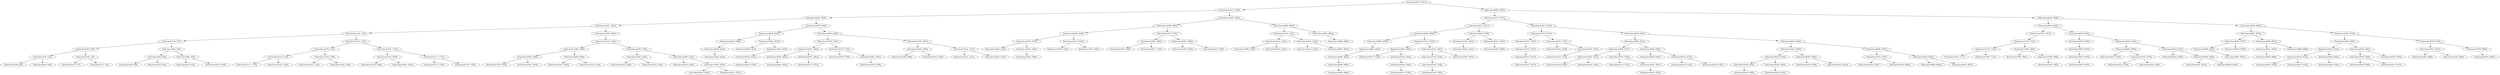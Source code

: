 digraph G{
115016870 [label="Node{data=[4971, 4971]}"]
115016870 -> 150172894
150172894 [label="Node{data=[3227, 3233]}"]
150172894 -> 1114182596
1114182596 [label="Node{data=[2623, 2623]}"]
1114182596 -> 465213538
465213538 [label="Node{data=[1821, 1821]}"]
465213538 -> 1159348615
1159348615 [label="Node{data=[1134, 1168]}"]
1159348615 -> 1448904830
1448904830 [label="Node{data=[755, 767]}"]
1448904830 -> 1545688642
1545688642 [label="Node{data=[647, 659]}"]
1545688642 -> 320318508
320318508 [label="Node{data=[578, 578]}"]
320318508 -> 68600240
68600240 [label="Node{data=[538, 544]}"]
320318508 -> 909878836
909878836 [label="Node{data=[640, 640]}"]
1545688642 -> 1627289079
1627289079 [label="Node{data=[708, 724]}"]
1627289079 -> 1311163144
1311163144 [label="Node{data=[671, 671]}"]
1627289079 -> 2089779261
2089779261 [label="Node{data=[727, 747]}"]
1448904830 -> 393118622
393118622 [label="Node{data=[929, 929]}"]
393118622 -> 78384457
78384457 [label="Node{data=[845, 845]}"]
78384457 -> 2087366743
2087366743 [label="Node{data=[820, 820]}"]
78384457 -> 2095335823
2095335823 [label="Node{data=[873, 892]}"]
393118622 -> 527783934
527783934 [label="Node{data=[982, 993]}"]
527783934 -> 2077742876
2077742876 [label="Node{data=[933, 933]}"]
527783934 -> 1385576505
1385576505 [label="Node{data=[1019, 1035]}"]
1159348615 -> 216054741
216054741 [label="Node{data=[1515, 1515]}"]
216054741 -> 966776592
966776592 [label="Node{data=[1258, 1291]}"]
966776592 -> 2083887112
2083887112 [label="Node{data=[1214, 1214]}"]
2083887112 -> 520171591
520171591 [label="Node{data=[1171, 1187]}"]
2083887112 -> 372645473
372645473 [label="Node{data=[1224, 1224]}"]
966776592 -> 1364618464
1364618464 [label="Node{data=[1338, 1350]}"]
1364618464 -> 24333082
24333082 [label="Node{data=[1323, 1323]}"]
1364618464 -> 401002619
401002619 [label="Node{data=[1459, 1459]}"]
216054741 -> 830804464
830804464 [label="Node{data=[1676, 1710]}"]
830804464 -> 1398164044
1398164044 [label="Node{data=[1595, 1595]}"]
1398164044 -> 1214701735
1214701735 [label="Node{data=[1585, 1589]}"]
1398164044 -> 1772262616
1772262616 [label="Node{data=[1624, 1650]}"]
830804464 -> 1890648717
1890648717 [label="Node{data=[1777, 1777]}"]
1890648717 -> 299115261
299115261 [label="Node{data=[1715, 1745]}"]
1890648717 -> 1850252216
1850252216 [label="Node{data=[1785, 1785]}"]
465213538 -> 322033405
322033405 [label="Node{data=[2596, 2600]}"]
322033405 -> 1802242940
1802242940 [label="Node{data=[2154, 2166]}"]
1802242940 -> 1528762150
1528762150 [label="Node{data=[1986, 1999]}"]
1528762150 -> 1897978534
1897978534 [label="Node{data=[1893, 1893]}"]
1897978534 -> 1824222273
1824222273 [label="Node{data=[1878, 1878]}"]
1897978534 -> 1736949057
1736949057 [label="Node{data=[1943, 1943]}"]
1528762150 -> 1153624232
1153624232 [label="Node{data=[2068, 2068]}"]
1153624232 -> 859897724
859897724 [label="Node{data=[2027, 2030]}"]
1153624232 -> 70140977
70140977 [label="Node{data=[2110, 2130]}"]
1802242940 -> 1578732608
1578732608 [label="Node{data=[2399, 2399]}"]
1578732608 -> 231585923
231585923 [label="Node{data=[2263, 2263]}"]
231585923 -> 960630105
960630105 [label="Node{data=[2245, 2245]}"]
231585923 -> 1337710988
1337710988 [label="Node{data=[2374, 2374]}"]
1578732608 -> 1574053815
1574053815 [label="Node{data=[2460, 2512]}"]
1574053815 -> 1027310894
1027310894 [label="Node{data=[2436, 2436]}"]
1574053815 -> 347766549
347766549 [label="Node{data=[2549, 2549]}"]
347766549 -> 89961399
89961399 [label="Node{data=[2544, 2544]}"]
347766549 -> 1233113908
1233113908 [label="Node{data=[2551, 2551]}"]
1114182596 -> 671890880
671890880 [label="Node{data=[2658, 2658]}"]
671890880 -> 1871293699
1871293699 [label="Node{data=[2628, 2628]}"]
1871293699 -> 254310990
254310990 [label="Node{data=[2628, 2628]}"]
254310990 -> 947519212
947519212 [label="Node{data=[2628, 2628]}"]
947519212 -> 1909597726
1909597726 [label="Node{data=[2628, 2628]}"]
1871293699 -> 1402043538
1402043538 [label="Node{data=[2628, 2628]}"]
1402043538 -> 531076772
531076772 [label="Node{data=[2653, 2653]}"]
1402043538 -> 1759413538
1759413538 [label="Node{data=[2653, 2653]}"]
1759413538 -> 148679921
148679921 [label="Node{data=[2653, 2653]}"]
148679921 -> 1357984916
1357984916 [label="Node{data=[2653, 2653]}"]
671890880 -> 1942002328
1942002328 [label="Node{data=[2955, 2966]}"]
1942002328 -> 1865152087
1865152087 [label="Node{data=[2726, 2726]}"]
1865152087 -> 41772135
41772135 [label="Node{data=[2670, 2685]}"]
41772135 -> 1542567208
1542567208 [label="Node{data=[2664, 2664]}"]
1542567208 -> 747827348
747827348 [label="Node{data=[2664, 2664]}"]
41772135 -> 473637407
473637407 [label="Node{data=[2691, 2691]}"]
473637407 -> 1963729827
1963729827 [label="Node{data=[2721, 2721]}"]
1865152087 -> 595755231
595755231 [label="Node{data=[2758, 2776]}"]
595755231 -> 405787243
405787243 [label="Node{data=[2750, 2750]}"]
595755231 -> 1572937899
1572937899 [label="Node{data=[2901, 2901]}"]
1572937899 -> 1237586315
1237586315 [label="Node{data=[2785, 2785]}"]
1942002328 -> 2130179092
2130179092 [label="Node{data=[3078, 3091]}"]
2130179092 -> 405654827
405654827 [label="Node{data=[3050, 3050]}"]
405654827 -> 1279095549
1279095549 [label="Node{data=[2999, 2999]}"]
405654827 -> 631007928
631007928 [label="Node{data=[3052, 3052]}"]
2130179092 -> 1678404939
1678404939 [label="Node{data=[3142, 3171]}"]
1678404939 -> 305700980
305700980 [label="Node{data=[3131, 3131]}"]
1678404939 -> 901087828
901087828 [label="Node{data=[3203, 3203]}"]
150172894 -> 1941633008
1941633008 [label="Node{data=[3952, 3965]}"]
1941633008 -> 1148038393
1148038393 [label="Node{data=[3588, 3588]}"]
1148038393 -> 318869248
318869248 [label="Node{data=[3464, 3464]}"]
318869248 -> 180295702
180295702 [label="Node{data=[3324, 3325]}"]
180295702 -> 773749702
773749702 [label="Node{data=[3264, 3264]}"]
180295702 -> 129831064
129831064 [label="Node{data=[3402, 3405]}"]
129831064 -> 408680160
408680160 [label="Node{data=[3360, 3360]}"]
318869248 -> 1784029781
1784029781 [label="Node{data=[3510, 3543]}"]
1784029781 -> 927704210
927704210 [label="Node{data=[3500, 3500]}"]
1784029781 -> 1478318899
1478318899 [label="Node{data=[3567, 3567]}"]
1148038393 -> 523655718
523655718 [label="Node{data=[3755, 3755]}"]
523655718 -> 1151964959
1151964959 [label="Node{data=[3685, 3685]}"]
1151964959 -> 774689836
774689836 [label="Node{data=[3590, 3636]}"]
1151964959 -> 484103705
484103705 [label="Node{data=[3697, 3716]}"]
523655718 -> 831543502
831543502 [label="Node{data=[3890, 3890]}"]
831543502 -> 956903564
956903564 [label="Node{data=[3799, 3835]}"]
831543502 -> 1909198389
1909198389 [label="Node{data=[3912, 3929]}"]
1941633008 -> 996963339
996963339 [label="Node{data=[4800, 4800]}"]
996963339 -> 134815104
134815104 [label="Node{data=[4143, 4143]}"]
134815104 -> 2029310301
2029310301 [label="Node{data=[4116, 4116]}"]
2029310301 -> 1767429584
1767429584 [label="Node{data=[3983, 4069]}"]
2029310301 -> 827074780
827074780 [label="Node{data=[4139, 4139]}"]
134815104 -> 1902761576
1902761576 [label="Node{data=[4247, 4265]}"]
1902761576 -> 793349921
793349921 [label="Node{data=[4215, 4232]}"]
1902761576 -> 9451853
9451853 [label="Node{data=[4697, 4697]}"]
996963339 -> 1355475787
1355475787 [label="Node{data=[4894, 4894]}"]
1355475787 -> 1873788332
1873788332 [label="Node{data=[4889, 4889]}"]
115016870 -> 209455103
209455103 [label="Node{data=[6962, 6962]}"]
209455103 -> 220667244
220667244 [label="Node{data=[5317, 5317]}"]
220667244 -> 170929968
170929968 [label="Node{data=[5211, 5211]}"]
170929968 -> 408989959
408989959 [label="Node{data=[4984, 4984]}"]
408989959 -> 1951337995
1951337995 [label="Node{data=[4984, 4984]}"]
1951337995 -> 1094103443
1094103443 [label="Node{data=[4984, 4984]}"]
1094103443 -> 1257525034
1257525034 [label="Node{data=[4984, 4984]}"]
1257525034 -> 1459693562
1459693562 [label="Node{data=[4984, 4984]}"]
1459693562 -> 1530020935
1530020935 [label="Node{data=[4984, 4984]}"]
408989959 -> 805100699
805100699 [label="Node{data=[5123, 5162]}"]
805100699 -> 1201228625
1201228625 [label="Node{data=[4992, 4992]}"]
1201228625 -> 435788463
435788463 [label="Node{data=[5073, 5106]}"]
1201228625 -> 1344333227
1344333227 [label="Node{data=[5018, 5018]}"]
1344333227 -> 435286832
435286832 [label="Node{data=[5064, 5064]}"]
435286832 -> 339730588
339730588 [label="Node{data=[5073, 5106]}"]
805100699 -> 1095122006
1095122006 [label="Node{data=[5201, 5201]}"]
1095122006 -> 370971752
370971752 [label="Node{data=[5129, 5129]}"]
370971752 -> 6462952
6462952 [label="Node{data=[5190, 5190]}"]
6462952 -> 1798485624
1798485624 [label="Node{data=[5190, 5190]}"]
1095122006 -> 459703236
459703236 [label="Node{data=[5207, 5207]}"]
170929968 -> 1772874516
1772874516 [label="Node{data=[5269, 5282]}"]
1772874516 -> 2108864020
2108864020 [label="Node{data=[5265, 5265]}"]
2108864020 -> 55402156
55402156 [label="Node{data=[5242, 5242]}"]
1772874516 -> 739939746
739939746 [label="Node{data=[5311, 5351]}"]
739939746 -> 450836606
450836606 [label="Node{data=[5286, 5286]}"]
220667244 -> 1924480807
1924480807 [label="Node{data=[5457, 5457]}"]
1924480807 -> 467970019
467970019 [label="Node{data=[5337, 5337]}"]
467970019 -> 1663801016
1663801016 [label="Node{data=[5337, 5337]}"]
1663801016 -> 5525099
5525099 [label="Node{data=[5337, 5337]}"]
5525099 -> 1531118913
1531118913 [label="Node{data=[5337, 5337]}"]
1531118913 -> 1705405045
1705405045 [label="Node{data=[5337, 5337]}"]
467970019 -> 1510452783
1510452783 [label="Node{data=[5337, 5337]}"]
1510452783 -> 2021823506
2021823506 [label="Node{data=[5350, 5350]}"]
1510452783 -> 1000927054
1000927054 [label="Node{data=[5345, 5345]}"]
1000927054 -> 1829490572
1829490572 [label="Node{data=[5350, 5350]}"]
1924480807 -> 169505492
169505492 [label="Node{data=[6265, 6265]}"]
169505492 -> 1725187457
1725187457 [label="Node{data=[6002, 6002]}"]
1725187457 -> 452592778
452592778 [label="Node{data=[5668, 5677]}"]
452592778 -> 691982326
691982326 [label="Node{data=[5522, 5522]}"]
691982326 -> 1894487255
1894487255 [label="Node{data=[5479, 5495]}"]
691982326 -> 886517510
886517510 [label="Node{data=[5593, 5593]}"]
452592778 -> 2118366018
2118366018 [label="Node{data=[5795, 5795]}"]
2118366018 -> 568168963
568168963 [label="Node{data=[5714, 5714]}"]
2118366018 -> 230488003
230488003 [label="Node{data=[5801, 5801]}"]
230488003 -> 1984109
1984109 [label="Node{data=[5918, 5918]}"]
1725187457 -> 1663319183
1663319183 [label="Node{data=[6082, 6082]}"]
1663319183 -> 782559074
782559074 [label="Node{data=[6026, 6026]}"]
1663319183 -> 1145835418
1145835418 [label="Node{data=[6122, 6122]}"]
1145835418 -> 915608656
915608656 [label="Node{data=[6102, 6102]}"]
1145835418 -> 1955698249
1955698249 [label="Node{data=[6136, 6136]}"]
169505492 -> 2097668174
2097668174 [label="Node{data=[6636, 6694]}"]
2097668174 -> 1502810283
1502810283 [label="Node{data=[6491, 6499]}"]
1502810283 -> 1997323869
1997323869 [label="Node{data=[6316, 6316]}"]
1997323869 -> 257383723
257383723 [label="Node{data=[6304, 6304]}"]
257383723 -> 1301338399
1301338399 [label="Node{data=[6298, 6298]}"]
1997323869 -> 206016078
206016078 [label="Node{data=[6445, 6465]}"]
206016078 -> 506148813
506148813 [label="Node{data=[6322, 6322]}"]
1502810283 -> 731942694
731942694 [label="Node{data=[6589, 6589]}"]
731942694 -> 1614017388
1614017388 [label="Node{data=[6558, 6558]}"]
731942694 -> 1354114266
1354114266 [label="Node{data=[6622, 6622]}"]
2097668174 -> 392488030
392488030 [label="Node{data=[6846, 6875]}"]
392488030 -> 949125163
949125163 [label="Node{data=[6752, 6752]}"]
949125163 -> 1195752646
1195752646 [label="Node{data=[6720, 6720]}"]
949125163 -> 640995328
640995328 [label="Node{data=[6787, 6800]}"]
392488030 -> 373462668
373462668 [label="Node{data=[6933, 6934]}"]
373462668 -> 981323703
981323703 [label="Node{data=[6906, 6906]}"]
373462668 -> 1354033074
1354033074 [label="Node{data=[6957, 6957]}"]
209455103 -> 1342212468
1342212468 [label="Node{data=[8554, 8569]}"]
1342212468 -> 1383367438
1383367438 [label="Node{data=[8033, 8033]}"]
1383367438 -> 111210112
111210112 [label="Node{data=[7956, 7987]}"]
111210112 -> 1910378641
1910378641 [label="Node{data=[7739, 7743]}"]
1910378641 -> 633433335
633433335 [label="Node{data=[7140, 7153]}"]
633433335 -> 1406920626
1406920626 [label="Node{data=[7002, 7117]}"]
633433335 -> 1376700327
1376700327 [label="Node{data=[7697, 7713]}"]
1910378641 -> 1398087663
1398087663 [label="Node{data=[7868, 7882]}"]
1398087663 -> 2103277478
2103277478 [label="Node{data=[7804, 7804]}"]
1398087663 -> 1907878344
1907878344 [label="Node{data=[7908, 7908]}"]
1907878344 -> 1428171686
1428171686 [label="Node{data=[7926, 7982]}"]
1383367438 -> 787610762
787610762 [label="Node{data=[8055, 8055]}"]
787610762 -> 948391605
948391605 [label="Node{data=[8055, 8055]}"]
948391605 -> 1991252420
1991252420 [label="Node{data=[8055, 8055]}"]
1991252420 -> 572088751
572088751 [label="Node{data=[8055, 8055]}"]
572088751 -> 53337290
53337290 [label="Node{data=[8055, 8055]}"]
787610762 -> 31312124
31312124 [label="Node{data=[8244, 8244]}"]
31312124 -> 2010484538
2010484538 [label="Node{data=[8085, 8099]}"]
2010484538 -> 505973878
505973878 [label="Node{data=[8182, 8182]}"]
2010484538 -> 1938741493
1938741493 [label="Node{data=[8163, 8163]}"]
1938741493 -> 486241360
486241360 [label="Node{data=[8131, 8146]}"]
1938741493 -> 1200391338
1200391338 [label="Node{data=[8182, 8182]}"]
31312124 -> 488499985
488499985 [label="Node{data=[8414, 8427]}"]
488499985 -> 416403767
416403767 [label="Node{data=[8295, 8295]}"]
488499985 -> 1599041417
1599041417 [label="Node{data=[8438, 8438]}"]
1599041417 -> 2084903198
2084903198 [label="Node{data=[8433, 8433]}"]
1599041417 -> 250749156
250749156 [label="Node{data=[8444, 8444]}"]
1342212468 -> 414978148
414978148 [label="Node{data=[9068, 9068]}"]
414978148 -> 1017841629
1017841629 [label="Node{data=[8827, 8876]}"]
1017841629 -> 1760715967
1760715967 [label="Node{data=[8787, 8787]}"]
1760715967 -> 2006486085
2006486085 [label="Node{data=[8665, 8665]}"]
2006486085 -> 257920482
257920482 [label="Node{data=[8591, 8591]}"]
1760715967 -> 1806624315
1806624315 [label="Node{data=[8798, 8798]}"]
1017841629 -> 268611693
268611693 [label="Node{data=[8953, 8973]}"]
268611693 -> 592182412
592182412 [label="Node{data=[8911, 8930]}"]
592182412 -> 1342723482
1342723482 [label="Node{data=[8898, 8898]}"]
268611693 -> 1275854494
1275854494 [label="Node{data=[8988, 8988]}"]
414978148 -> 1225768618
1225768618 [label="Node{data=[9459, 9459]}"]
1225768618 -> 903644315
903644315 [label="Node{data=[9289, 9289]}"]
903644315 -> 661300031
661300031 [label="Node{data=[9216, 9224]}"]
661300031 -> 872830530
872830530 [label="Node{data=[9128, 9128]}"]
872830530 -> 13128838
13128838 [label="Node{data=[9070, 9100]}"]
872830530 -> 1373757528
1373757528 [label="Node{data=[9187, 9187]}"]
661300031 -> 601932288
601932288 [label="Node{data=[9266, 9293]}"]
601932288 -> 634532984
634532984 [label="Node{data=[9249, 9249]}"]
903644315 -> 1736189984
1736189984 [label="Node{data=[9329, 9341]}"]
1736189984 -> 969009079
969009079 [label="Node{data=[9299, 9299]}"]
969009079 -> 471126605
471126605 [label="Node{data=[9299, 9299]}"]
969009079 -> 676418627
676418627 [label="Node{data=[9313, 9313]}"]
1736189984 -> 787104833
787104833 [label="Node{data=[9392, 9392]}"]
1225768618 -> 404812404
404812404 [label="Node{data=[9729, 9729]}"]
404812404 -> 572317063
572317063 [label="Node{data=[9513, 9513]}"]
572317063 -> 5072587
5072587 [label="Node{data=[9480, 9480]}"]
572317063 -> 2088366799
2088366799 [label="Node{data=[9540, 9606]}"]
404812404 -> 1666522214
1666522214 [label="Node{data=[9758, 9899]}"]
1666522214 -> 660673902
660673902 [label="Node{data=[9943, 9943]}"]
}